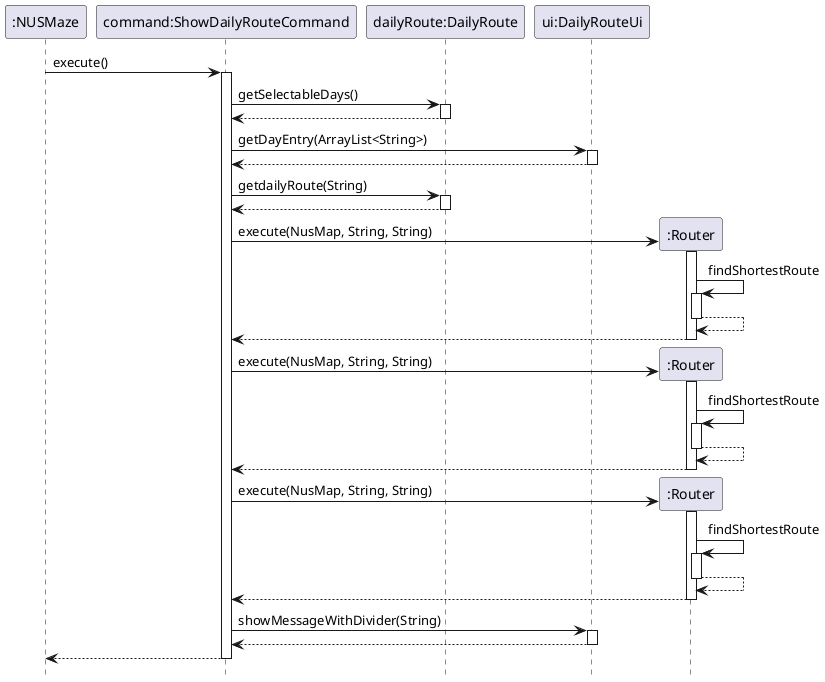 @startuml
hide footbox

participant ":NUSMaze"
":NUSMaze" -> "command:ShowDailyRouteCommand" : execute()
activate "command:ShowDailyRouteCommand"
"command:ShowDailyRouteCommand" -> "dailyRoute:DailyRoute" : getSelectableDays()
activate "dailyRoute:DailyRoute"
return
deactivate "dailyRoute:DailyRoute"
"command:ShowDailyRouteCommand" -> "ui:DailyRouteUi" : getDayEntry(ArrayList<String>)
activate "ui:DailyRouteUi"
return
deactivate "ui:DailyRouteUi"
"command:ShowDailyRouteCommand" -> "dailyRoute:DailyRoute" : getdailyRoute(String)
activate "dailyRoute:DailyRoute"
return
deactivate "dailyRoute:DailyRoute"

create ":Router"
"command:ShowDailyRouteCommand" -> ":Router" : execute(NusMap, String, String)
activate ":Router"
":Router" -> ":Router" : findShortestRoute
activate ":Router"
return
return
create ":Router"
"command:ShowDailyRouteCommand" -> ":Router" : execute(NusMap, String, String)
activate ":Router"
":Router" -> ":Router" : findShortestRoute
activate ":Router"
return
return
create ":Router"
"command:ShowDailyRouteCommand" -> ":Router" : execute(NusMap, String, String)
activate ":Router"
":Router" -> ":Router" : findShortestRoute
activate ":Router"
return
return

"command:ShowDailyRouteCommand" -> "ui:DailyRouteUi": showMessageWithDivider(String)
activate "ui:DailyRouteUi"
return
deactivate "ui:DailyRouteUi"
"command:ShowDailyRouteCommand" --> ":NUSMaze"
deactivate "command:ShowDailyRouteCommand"
@enduml